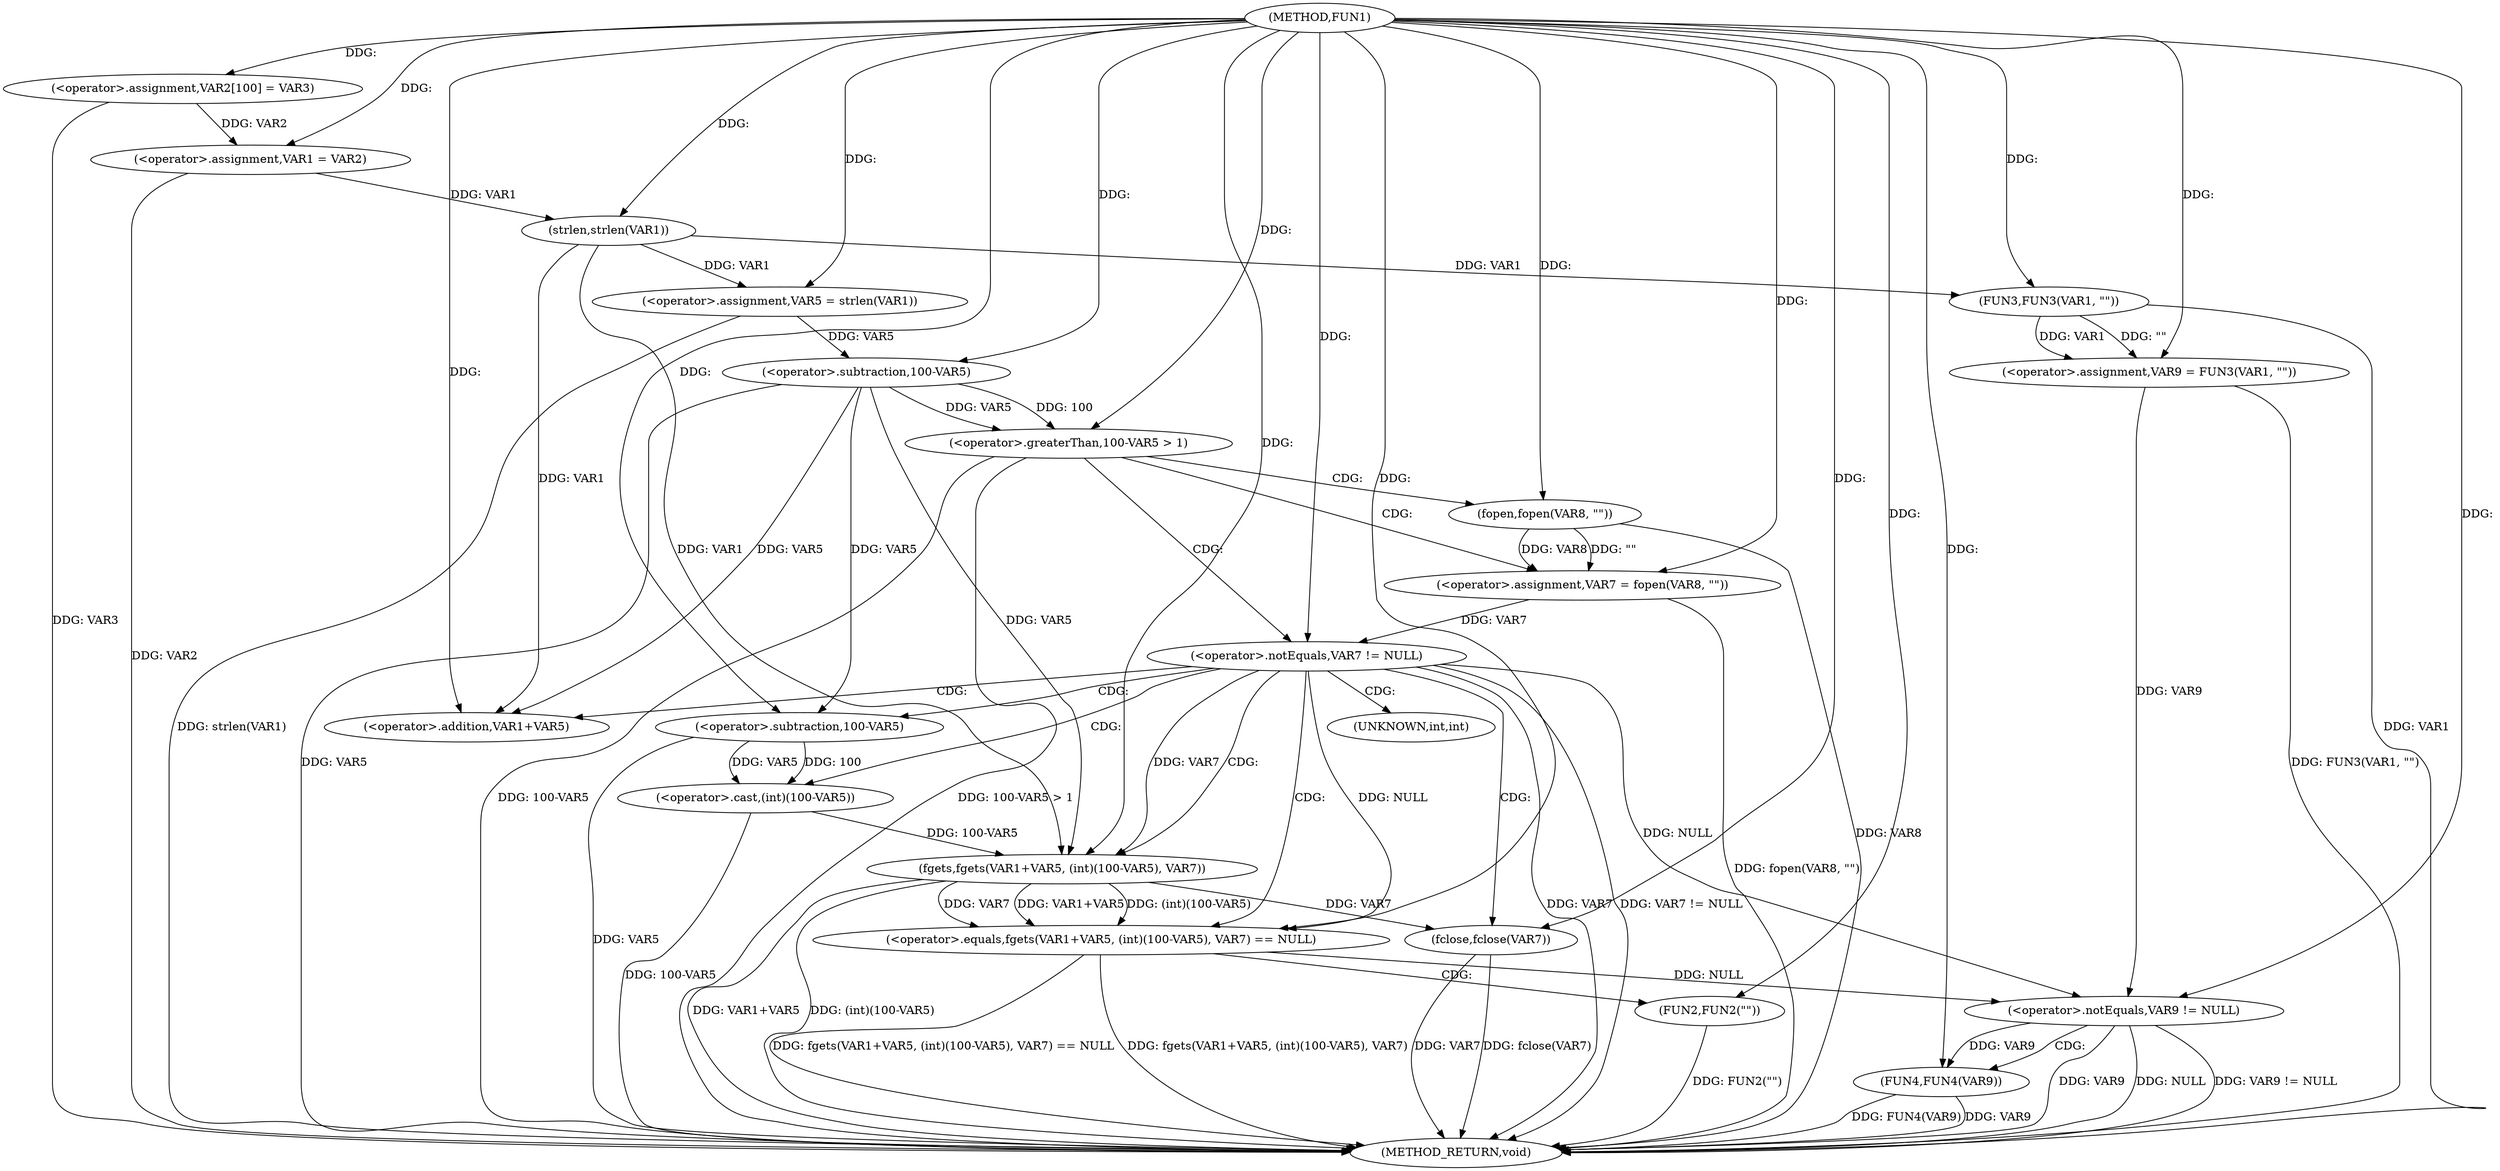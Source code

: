 digraph FUN1 {  
"1000100" [label = "(METHOD,FUN1)" ]
"1000168" [label = "(METHOD_RETURN,void)" ]
"1000104" [label = "(<operator>.assignment,VAR2[100] = VAR3)" ]
"1000107" [label = "(<operator>.assignment,VAR1 = VAR2)" ]
"1000114" [label = "(<operator>.assignment,VAR5 = strlen(VAR1))" ]
"1000116" [label = "(strlen,strlen(VAR1))" ]
"1000120" [label = "(<operator>.greaterThan,100-VAR5 > 1)" ]
"1000121" [label = "(<operator>.subtraction,100-VAR5)" ]
"1000126" [label = "(<operator>.assignment,VAR7 = fopen(VAR8, \"\"))" ]
"1000128" [label = "(fopen,fopen(VAR8, \"\"))" ]
"1000132" [label = "(<operator>.notEquals,VAR7 != NULL)" ]
"1000137" [label = "(<operator>.equals,fgets(VAR1+VAR5, (int)(100-VAR5), VAR7) == NULL)" ]
"1000138" [label = "(fgets,fgets(VAR1+VAR5, (int)(100-VAR5), VAR7))" ]
"1000139" [label = "(<operator>.addition,VAR1+VAR5)" ]
"1000142" [label = "(<operator>.cast,(int)(100-VAR5))" ]
"1000144" [label = "(<operator>.subtraction,100-VAR5)" ]
"1000150" [label = "(FUN2,FUN2(\"\"))" ]
"1000152" [label = "(fclose,fclose(VAR7))" ]
"1000156" [label = "(<operator>.assignment,VAR9 = FUN3(VAR1, \"\"))" ]
"1000158" [label = "(FUN3,FUN3(VAR1, \"\"))" ]
"1000162" [label = "(<operator>.notEquals,VAR9 != NULL)" ]
"1000166" [label = "(FUN4,FUN4(VAR9))" ]
"1000143" [label = "(UNKNOWN,int,int)" ]
  "1000158" -> "1000168"  [ label = "DDG: VAR1"] 
  "1000138" -> "1000168"  [ label = "DDG: (int)(100-VAR5)"] 
  "1000120" -> "1000168"  [ label = "DDG: 100-VAR5"] 
  "1000152" -> "1000168"  [ label = "DDG: VAR7"] 
  "1000132" -> "1000168"  [ label = "DDG: VAR7"] 
  "1000120" -> "1000168"  [ label = "DDG: 100-VAR5 > 1"] 
  "1000150" -> "1000168"  [ label = "DDG: FUN2(\"\")"] 
  "1000114" -> "1000168"  [ label = "DDG: strlen(VAR1)"] 
  "1000162" -> "1000168"  [ label = "DDG: NULL"] 
  "1000121" -> "1000168"  [ label = "DDG: VAR5"] 
  "1000132" -> "1000168"  [ label = "DDG: VAR7 != NULL"] 
  "1000138" -> "1000168"  [ label = "DDG: VAR1+VAR5"] 
  "1000166" -> "1000168"  [ label = "DDG: FUN4(VAR9)"] 
  "1000152" -> "1000168"  [ label = "DDG: fclose(VAR7)"] 
  "1000128" -> "1000168"  [ label = "DDG: VAR8"] 
  "1000156" -> "1000168"  [ label = "DDG: FUN3(VAR1, \"\")"] 
  "1000142" -> "1000168"  [ label = "DDG: 100-VAR5"] 
  "1000166" -> "1000168"  [ label = "DDG: VAR9"] 
  "1000137" -> "1000168"  [ label = "DDG: fgets(VAR1+VAR5, (int)(100-VAR5), VAR7)"] 
  "1000126" -> "1000168"  [ label = "DDG: fopen(VAR8, \"\")"] 
  "1000162" -> "1000168"  [ label = "DDG: VAR9"] 
  "1000162" -> "1000168"  [ label = "DDG: VAR9 != NULL"] 
  "1000144" -> "1000168"  [ label = "DDG: VAR5"] 
  "1000137" -> "1000168"  [ label = "DDG: fgets(VAR1+VAR5, (int)(100-VAR5), VAR7) == NULL"] 
  "1000104" -> "1000168"  [ label = "DDG: VAR3"] 
  "1000107" -> "1000168"  [ label = "DDG: VAR2"] 
  "1000100" -> "1000104"  [ label = "DDG: "] 
  "1000104" -> "1000107"  [ label = "DDG: VAR2"] 
  "1000100" -> "1000107"  [ label = "DDG: "] 
  "1000116" -> "1000114"  [ label = "DDG: VAR1"] 
  "1000100" -> "1000114"  [ label = "DDG: "] 
  "1000107" -> "1000116"  [ label = "DDG: VAR1"] 
  "1000100" -> "1000116"  [ label = "DDG: "] 
  "1000121" -> "1000120"  [ label = "DDG: 100"] 
  "1000121" -> "1000120"  [ label = "DDG: VAR5"] 
  "1000100" -> "1000121"  [ label = "DDG: "] 
  "1000114" -> "1000121"  [ label = "DDG: VAR5"] 
  "1000100" -> "1000120"  [ label = "DDG: "] 
  "1000128" -> "1000126"  [ label = "DDG: VAR8"] 
  "1000128" -> "1000126"  [ label = "DDG: \"\""] 
  "1000100" -> "1000126"  [ label = "DDG: "] 
  "1000100" -> "1000128"  [ label = "DDG: "] 
  "1000126" -> "1000132"  [ label = "DDG: VAR7"] 
  "1000100" -> "1000132"  [ label = "DDG: "] 
  "1000138" -> "1000137"  [ label = "DDG: VAR1+VAR5"] 
  "1000138" -> "1000137"  [ label = "DDG: (int)(100-VAR5)"] 
  "1000138" -> "1000137"  [ label = "DDG: VAR7"] 
  "1000116" -> "1000138"  [ label = "DDG: VAR1"] 
  "1000100" -> "1000138"  [ label = "DDG: "] 
  "1000121" -> "1000138"  [ label = "DDG: VAR5"] 
  "1000116" -> "1000139"  [ label = "DDG: VAR1"] 
  "1000100" -> "1000139"  [ label = "DDG: "] 
  "1000121" -> "1000139"  [ label = "DDG: VAR5"] 
  "1000142" -> "1000138"  [ label = "DDG: 100-VAR5"] 
  "1000144" -> "1000142"  [ label = "DDG: 100"] 
  "1000144" -> "1000142"  [ label = "DDG: VAR5"] 
  "1000100" -> "1000144"  [ label = "DDG: "] 
  "1000121" -> "1000144"  [ label = "DDG: VAR5"] 
  "1000132" -> "1000138"  [ label = "DDG: VAR7"] 
  "1000132" -> "1000137"  [ label = "DDG: NULL"] 
  "1000100" -> "1000137"  [ label = "DDG: "] 
  "1000100" -> "1000150"  [ label = "DDG: "] 
  "1000138" -> "1000152"  [ label = "DDG: VAR7"] 
  "1000100" -> "1000152"  [ label = "DDG: "] 
  "1000158" -> "1000156"  [ label = "DDG: VAR1"] 
  "1000158" -> "1000156"  [ label = "DDG: \"\""] 
  "1000100" -> "1000156"  [ label = "DDG: "] 
  "1000116" -> "1000158"  [ label = "DDG: VAR1"] 
  "1000100" -> "1000158"  [ label = "DDG: "] 
  "1000156" -> "1000162"  [ label = "DDG: VAR9"] 
  "1000100" -> "1000162"  [ label = "DDG: "] 
  "1000132" -> "1000162"  [ label = "DDG: NULL"] 
  "1000137" -> "1000162"  [ label = "DDG: NULL"] 
  "1000162" -> "1000166"  [ label = "DDG: VAR9"] 
  "1000100" -> "1000166"  [ label = "DDG: "] 
  "1000120" -> "1000126"  [ label = "CDG: "] 
  "1000120" -> "1000132"  [ label = "CDG: "] 
  "1000120" -> "1000128"  [ label = "CDG: "] 
  "1000132" -> "1000143"  [ label = "CDG: "] 
  "1000132" -> "1000142"  [ label = "CDG: "] 
  "1000132" -> "1000137"  [ label = "CDG: "] 
  "1000132" -> "1000152"  [ label = "CDG: "] 
  "1000132" -> "1000139"  [ label = "CDG: "] 
  "1000132" -> "1000144"  [ label = "CDG: "] 
  "1000132" -> "1000138"  [ label = "CDG: "] 
  "1000137" -> "1000150"  [ label = "CDG: "] 
  "1000162" -> "1000166"  [ label = "CDG: "] 
}
